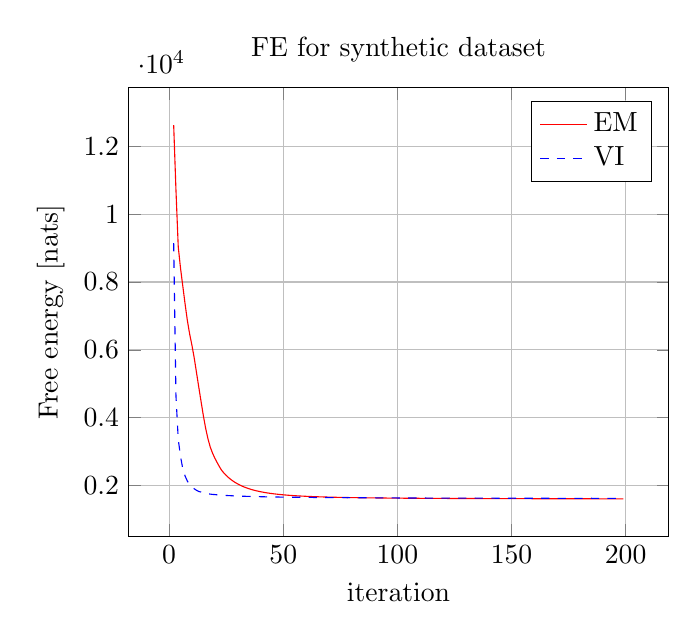 \begin{tikzpicture}
\begin{axis}[xlabel={iteration}, ylabel={Free energy [nats]}, legend pos={north east}, legend cell align={{left}}, scale={1.0}, grid={major}, title={FE for synthetic dataset}]
    \addplot[no marks, color={red}]
        coordinates {
            (2,12618.538)
            (3,10702.638)
            (4,9033.118)
            (5,8403.966)
            (6,7874.13)
            (7,7349.083)
            (8,6860.477)
            (9,6464.783)
            (10,6132.623)
            (11,5760.025)
            (12,5327.995)
            (13,4897.007)
            (14,4475.633)
            (15,4057.664)
            (16,3688.216)
            (17,3383.019)
            (18,3139.379)
            (19,2959.24)
            (20,2810.352)
            (21,2682.682)
            (22,2561.089)
            (23,2450.686)
            (24,2369.775)
            (25,2299.285)
            (26,2236.711)
            (27,2181.325)
            (28,2132.271)
            (29,2088.943)
            (30,2049.918)
            (31,2014.831)
            (32,1983.424)
            (33,1955.243)
            (34,1929.759)
            (35,1906.549)
            (36,1885.718)
            (37,1866.907)
            (38,1849.745)
            (39,1834.14)
            (40,1819.929)
            (41,1806.783)
            (42,1794.877)
            (43,1783.884)
            (44,1773.771)
            (45,1764.402)
            (46,1755.845)
            (47,1747.912)
            (48,1740.678)
            (49,1733.888)
            (50,1727.595)
            (51,1721.735)
            (52,1716.268)
            (53,1711.207)
            (54,1706.471)
            (55,1702.033)
            (56,1697.91)
            (57,1694.027)
            (58,1690.425)
            (59,1687.024)
            (60,1683.809)
            (61,1680.783)
            (62,1677.922)
            (63,1675.232)
            (64,1672.696)
            (65,1670.287)
            (66,1667.998)
            (67,1665.819)
            (68,1663.759)
            (69,1661.8)
            (70,1659.922)
            (71,1658.149)
            (72,1656.463)
            (73,1654.853)
            (74,1653.319)
            (75,1651.844)
            (76,1650.438)
            (77,1649.093)
            (78,1647.812)
            (79,1646.578)
            (80,1645.402)
            (81,1644.278)
            (82,1643.198)
            (83,1642.157)
            (84,1641.165)
            (85,1640.211)
            (86,1639.297)
            (87,1638.42)
            (88,1637.564)
            (89,1636.739)
            (90,1635.944)
            (91,1635.178)
            (92,1634.442)
            (93,1633.732)
            (94,1633.051)
            (95,1632.39)
            (96,1631.75)
            (97,1631.137)
            (98,1630.548)
            (99,1629.97)
            (100,1629.41)
            (101,1628.869)
            (102,1628.343)
            (103,1627.838)
            (104,1627.348)
            (105,1626.868)
            (106,1626.402)
            (107,1625.953)
            (108,1625.524)
            (109,1625.107)
            (110,1624.697)
            (111,1624.299)
            (112,1623.916)
            (113,1623.54)
            (114,1623.173)
            (115,1622.817)
            (116,1622.468)
            (117,1622.131)
            (118,1621.807)
            (119,1621.49)
            (120,1621.176)
            (121,1620.877)
            (122,1620.586)
            (123,1620.302)
            (124,1620.024)
            (125,1619.752)
            (126,1619.488)
            (127,1619.229)
            (128,1618.977)
            (129,1618.735)
            (130,1618.495)
            (131,1618.262)
            (132,1618.035)
            (133,1617.813)
            (134,1617.593)
            (135,1617.377)
            (136,1617.168)
            (137,1616.964)
            (138,1616.76)
            (139,1616.561)
            (140,1616.368)
            (141,1616.175)
            (142,1615.989)
            (143,1615.805)
            (144,1615.629)
            (145,1615.455)
            (146,1615.285)
            (147,1615.114)
            (148,1614.946)
            (149,1614.781)
            (150,1614.619)
            (151,1614.458)
            (152,1614.302)
            (153,1614.146)
            (154,1613.991)
            (155,1613.838)
            (156,1613.689)
            (157,1613.542)
            (158,1613.396)
            (159,1613.254)
            (160,1613.113)
            (161,1612.978)
            (162,1612.844)
            (163,1612.712)
            (164,1612.581)
            (165,1612.453)
            (166,1612.33)
            (167,1612.207)
            (168,1612.085)
            (169,1611.966)
            (170,1611.845)
            (171,1611.725)
            (172,1611.605)
            (173,1611.488)
            (174,1611.372)
            (175,1611.257)
            (176,1611.146)
            (177,1611.038)
            (178,1610.928)
            (179,1610.823)
            (180,1610.722)
            (181,1610.623)
            (182,1610.527)
            (183,1610.434)
            (184,1610.347)
            (185,1610.261)
            (186,1610.18)
            (187,1610.102)
            (188,1610.024)
            (189,1609.944)
            (190,1609.871)
            (191,1609.801)
            (192,1609.73)
            (193,1609.658)
            (194,1609.586)
            (195,1609.517)
            (196,1609.449)
            (197,1609.381)
            (198,1609.315)
            (199,1609.252)
        }
        ;
    \addlegendentry {EM}
    \addplot[no marks, style={{dashed}}, color={blue}]
        coordinates {
            (2,9146.375)
            (3,4640.249)
            (4,3359.684)
            (5,2860.966)
            (6,2486.057)
            (7,2280.721)
            (8,2130.989)
            (9,2032.855)
            (10,1959.888)
            (11,1906.467)
            (12,1858.981)
            (13,1825.013)
            (14,1810.137)
            (15,1779.719)
            (16,1767.02)
            (17,1758.808)
            (18,1749.003)
            (19,1739.49)
            (20,1734.858)
            (21,1727.748)
            (22,1722.944)
            (23,1717.136)
            (24,1711.552)
            (25,1708.516)
            (26,1705.124)
            (27,1701.698)
            (28,1697.914)
            (29,1695.205)
            (30,1692.017)
            (31,1689.528)
            (32,1686.875)
            (33,1685.096)
            (34,1682.748)
            (35,1679.996)
            (36,1678.838)
            (37,1677.673)
            (38,1675.981)
            (39,1674.027)
            (40,1672.085)
            (41,1671.459)
            (42,1669.018)
            (43,1667.937)
            (44,1666.785)
            (45,1665.509)
            (46,1664.114)
            (47,1663.709)
            (48,1662.119)
            (49,1660.937)
            (50,1659.794)
            (51,1659.944)
            (52,1658.339)
            (53,1657.606)
            (54,1657.1)
            (55,1656.652)
            (56,1655.175)
            (57,1655.114)
            (58,1653.401)
            (59,1652.986)
            (60,1651.84)
            (61,1651.759)
            (62,1650.861)
            (63,1650.193)
            (64,1649.595)
            (65,1649.203)
            (66,1649.391)
            (67,1648.806)
            (68,1647.732)
            (69,1647.45)
            (70,1646.503)
            (71,1646.331)
            (72,1645.684)
            (73,1645.885)
            (74,1644.432)
            (75,1644.956)
            (76,1644.201)
            (77,1643.435)
            (78,1642.663)
            (79,1643.077)
            (80,1642.7)
            (81,1642.124)
            (82,1641.267)
            (83,1640.686)
            (84,1640.451)
            (85,1640.32)
            (86,1640.412)
            (87,1639.837)
            (88,1639.534)
            (89,1639.51)
            (90,1639.275)
            (91,1638.32)
            (92,1638.5)
            (93,1637.606)
            (94,1637.207)
            (95,1636.858)
            (96,1637.167)
            (97,1635.784)
            (98,1635.722)
            (99,1635.575)
            (100,1635.321)
            (101,1634.666)
            (102,1634.97)
            (103,1634.92)
            (104,1634.661)
            (105,1633.662)
            (106,1634.71)
            (107,1634.113)
            (108,1633.304)
            (109,1634.938)
            (110,1632.644)
            (111,1632.351)
            (112,1632.655)
            (113,1631.98)
            (114,1632.148)
            (115,1631.512)
            (116,1631.757)
            (117,1631.606)
            (118,1630.57)
            (119,1630.355)
            (120,1631.369)
            (121,1630.72)
            (122,1631.052)
            (123,1629.92)
            (124,1629.781)
            (125,1629.854)
            (126,1629.958)
            (127,1630.636)
            (128,1629.923)
            (129,1629.896)
            (130,1629.382)
            (131,1629.227)
            (132,1630.283)
            (133,1628.666)
            (134,1629.09)
            (135,1628.511)
            (136,1629.207)
            (137,1628.389)
            (138,1628.15)
            (139,1628.584)
            (140,1628.255)
            (141,1628.283)
            (142,1628.439)
            (143,1627.792)
            (144,1627.811)
            (145,1627.45)
            (146,1626.935)
            (147,1627.722)
            (148,1627.029)
            (149,1627.081)
            (150,1628.104)
            (151,1628.344)
            (152,1626.958)
            (153,1626.877)
            (154,1626.537)
            (155,1626.356)
            (156,1626.714)
            (157,1627.13)
            (158,1627.014)
            (159,1625.809)
            (160,1626.456)
            (161,1625.357)
            (162,1626.545)
            (163,1625.425)
            (164,1625.075)
            (165,1625.202)
            (166,1625.48)
            (167,1624.782)
            (168,1624.695)
            (169,1624.928)
            (170,1625.028)
            (171,1624.186)
            (172,1624.839)
            (173,1624.21)
            (174,1624.391)
            (175,1624.265)
            (176,1624.373)
            (177,1624.319)
            (178,1624.06)
            (179,1623.577)
            (180,1623.661)
            (181,1623.752)
            (182,1623.776)
            (183,1623.528)
            (184,1623.414)
            (185,1625.069)
            (186,1624.008)
            (187,1623.272)
            (188,1623.346)
            (189,1623.486)
            (190,1623.081)
            (191,1622.656)
            (192,1622.817)
            (193,1622.486)
            (194,1622.537)
            (195,1623.555)
            (196,1622.654)
            (197,1622.478)
            (198,1622.685)
            (199,1622.801)
        }
        ;
    \addlegendentry {VI}
\end{axis}
\end{tikzpicture}
